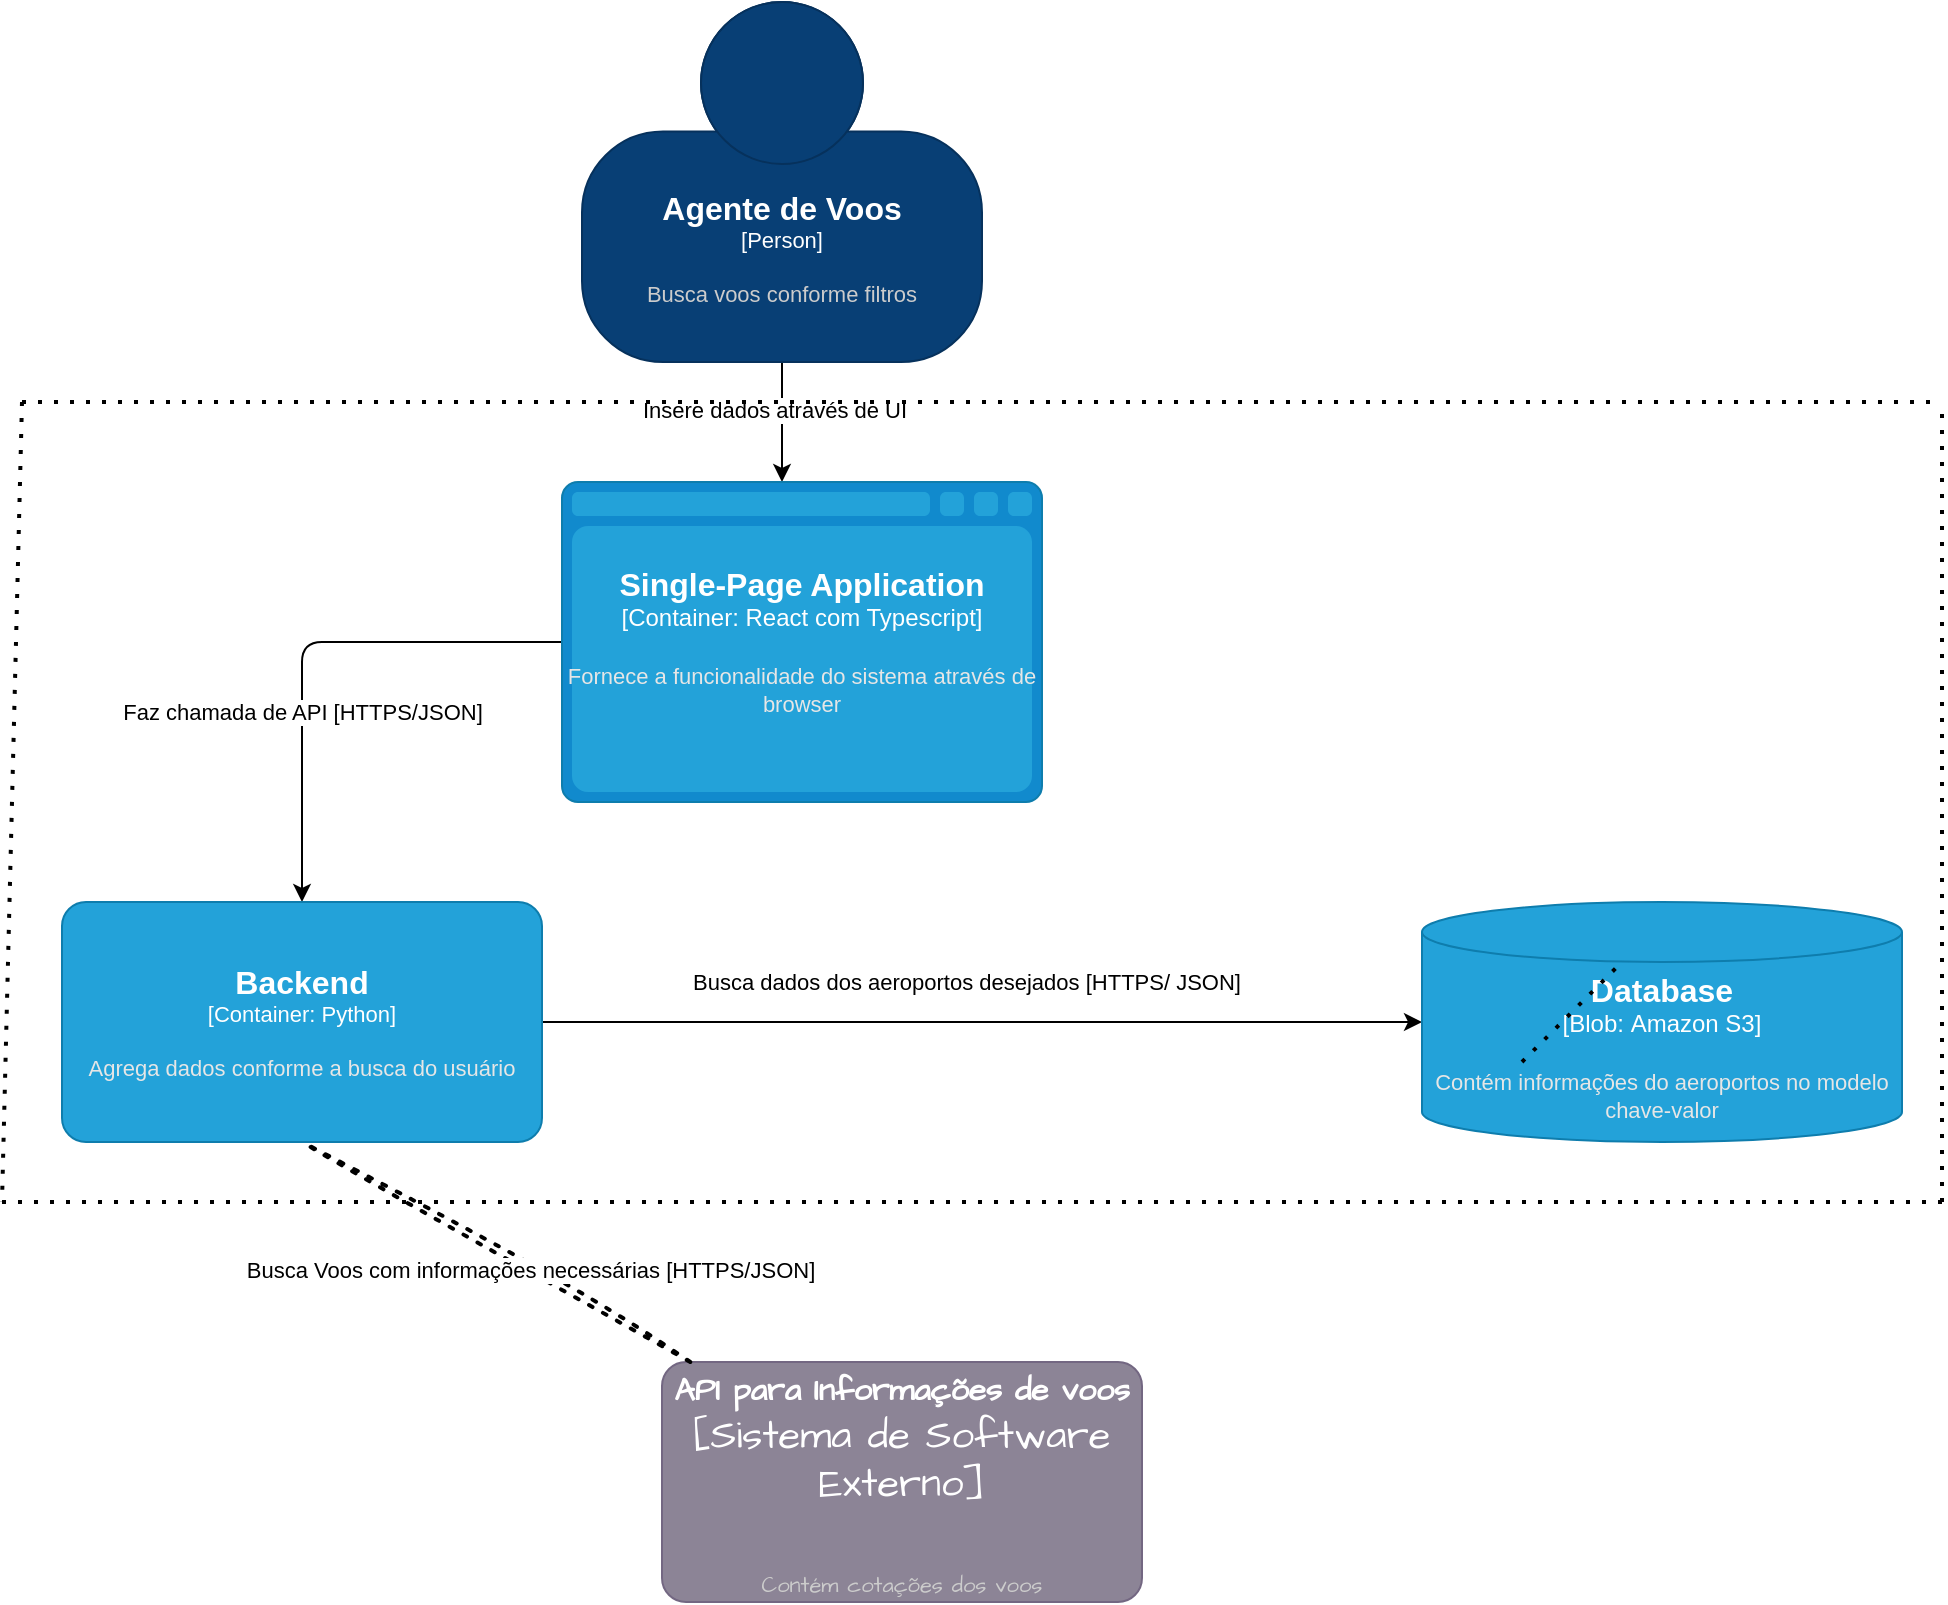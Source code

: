 <mxfile version="21.6.8" type="device">
  <diagram name="Página-1" id="hggGuTHQoSQC-ucmX2Cq">
    <mxGraphModel dx="2074" dy="1078" grid="1" gridSize="10" guides="1" tooltips="1" connect="1" arrows="1" fold="1" page="1" pageScale="1" pageWidth="827" pageHeight="1169" math="0" shadow="0">
      <root>
        <mxCell id="0" />
        <mxCell id="1" parent="0" />
        <mxCell id="6Yyt5d0ClRihnl-UcYKp-19" value="" style="edgeStyle=orthogonalEdgeStyle;rounded=0;orthogonalLoop=1;jettySize=auto;html=1;" parent="1" source="_RVhNtBqw241-2jr9d2B-1" target="_RVhNtBqw241-2jr9d2B-3" edge="1">
          <mxGeometry relative="1" as="geometry">
            <Array as="points">
              <mxPoint x="430" y="270" />
              <mxPoint x="430" y="270" />
            </Array>
          </mxGeometry>
        </mxCell>
        <mxCell id="6Yyt5d0ClRihnl-UcYKp-20" value="Insere dados através de UI" style="edgeLabel;html=1;align=center;verticalAlign=middle;resizable=0;points=[];" parent="6Yyt5d0ClRihnl-UcYKp-19" vertex="1" connectable="0">
          <mxGeometry x="-0.2" y="-4" relative="1" as="geometry">
            <mxPoint as="offset" />
          </mxGeometry>
        </mxCell>
        <object placeholders="1" c4Name="Agente de Voos" c4Type="Person" c4Description="Busca voos conforme filtros" label="&lt;font style=&quot;font-size: 16px&quot;&gt;&lt;b&gt;%c4Name%&lt;/b&gt;&lt;/font&gt;&lt;div&gt;[%c4Type%]&lt;/div&gt;&lt;br&gt;&lt;div&gt;&lt;font style=&quot;font-size: 11px&quot;&gt;&lt;font color=&quot;#cccccc&quot;&gt;%c4Description%&lt;/font&gt;&lt;/div&gt;" id="_RVhNtBqw241-2jr9d2B-1">
          <mxCell style="html=1;fontSize=11;dashed=0;whiteSpace=wrap;fillColor=#083F75;strokeColor=#06315C;fontColor=#ffffff;shape=mxgraph.c4.person2;align=center;metaEdit=1;points=[[0.5,0,0],[1,0.5,0],[1,0.75,0],[0.75,1,0],[0.5,1,0],[0.25,1,0],[0,0.75,0],[0,0.5,0]];resizable=0;rounded=1;" parent="1" vertex="1">
            <mxGeometry x="330" y="40" width="200" height="180" as="geometry" />
          </mxCell>
        </object>
        <mxCell id="6Yyt5d0ClRihnl-UcYKp-11" value="" style="edgeStyle=orthogonalEdgeStyle;rounded=1;hachureGap=4;orthogonalLoop=1;jettySize=auto;html=1;fontFamily=Architects Daughter;fontSource=https%3A%2F%2Ffonts.googleapis.com%2Fcss%3Ffamily%3DArchitects%2BDaughter;fontSize=16;" parent="1" source="_RVhNtBqw241-2jr9d2B-3" target="_RVhNtBqw241-2jr9d2B-4" edge="1">
          <mxGeometry relative="1" as="geometry" />
        </mxCell>
        <mxCell id="6Yyt5d0ClRihnl-UcYKp-16" value="Faz chamada de API [HTTPS/JSON]" style="edgeLabel;html=1;align=center;verticalAlign=middle;resizable=0;points=[];" parent="6Yyt5d0ClRihnl-UcYKp-11" vertex="1" connectable="0">
          <mxGeometry x="0.265" relative="1" as="geometry">
            <mxPoint as="offset" />
          </mxGeometry>
        </mxCell>
        <object placeholders="1" c4Type="Single-Page Application" c4Container="Container" c4Technology="React com Typescript" c4Description="Fornece a funcionalidade do sistema através de browser" label="&lt;font style=&quot;font-size: 16px&quot;&gt;&lt;b&gt;%c4Type%&lt;/b&gt;&lt;/font&gt;&lt;div&gt;[%c4Container%:&amp;nbsp;%c4Technology%]&lt;/div&gt;&lt;br&gt;&lt;div&gt;&lt;font style=&quot;font-size: 11px&quot;&gt;&lt;font color=&quot;#E6E6E6&quot;&gt;%c4Description%&lt;/font&gt;&lt;/div&gt;" id="_RVhNtBqw241-2jr9d2B-3">
          <mxCell style="shape=mxgraph.c4.webBrowserContainer2;whiteSpace=wrap;html=1;boundedLbl=1;rounded=1;labelBackgroundColor=none;strokeColor=#118ACD;fillColor=#23A2D9;strokeColor=#118ACD;strokeColor2=#0E7DAD;fontSize=12;fontColor=#ffffff;align=center;metaEdit=1;points=[[0.5,0,0],[1,0.25,0],[1,0.5,0],[1,0.75,0],[0.5,1,0],[0,0.75,0],[0,0.5,0],[0,0.25,0]];resizable=0;" parent="1" vertex="1">
            <mxGeometry x="320" y="280" width="240" height="160" as="geometry" />
          </mxCell>
        </object>
        <mxCell id="6Yyt5d0ClRihnl-UcYKp-13" value="" style="edgeStyle=orthogonalEdgeStyle;rounded=1;hachureGap=4;orthogonalLoop=1;jettySize=auto;html=1;fontFamily=Helvetica;fontSize=16;strokeColor=none;entryX=-0.021;entryY=0.446;entryDx=0;entryDy=0;entryPerimeter=0;" parent="1" source="_RVhNtBqw241-2jr9d2B-4" target="6Yyt5d0ClRihnl-UcYKp-1" edge="1">
          <mxGeometry relative="1" as="geometry" />
        </mxCell>
        <mxCell id="6Yyt5d0ClRihnl-UcYKp-14" value="" style="edgeStyle=orthogonalEdgeStyle;rounded=0;orthogonalLoop=1;jettySize=auto;html=1;entryX=0;entryY=0.5;entryDx=0;entryDy=0;entryPerimeter=0;" parent="1" source="_RVhNtBqw241-2jr9d2B-4" target="6Yyt5d0ClRihnl-UcYKp-1" edge="1">
          <mxGeometry relative="1" as="geometry" />
        </mxCell>
        <mxCell id="6Yyt5d0ClRihnl-UcYKp-15" value="Busca dados dos aeroportos desejados [HTTPS/ JSON]" style="edgeLabel;html=1;align=center;verticalAlign=middle;resizable=0;points=[];" parent="6Yyt5d0ClRihnl-UcYKp-14" vertex="1" connectable="0">
          <mxGeometry x="-0.162" y="-4" relative="1" as="geometry">
            <mxPoint x="27" y="-24" as="offset" />
          </mxGeometry>
        </mxCell>
        <object placeholders="1" c4Name="Backend" c4Type="Container" c4Technology="Python" c4Description="Agrega dados conforme a busca do usuário" label="&lt;font style=&quot;font-size: 16px&quot;&gt;&lt;b&gt;%c4Name%&lt;/b&gt;&lt;/font&gt;&lt;div&gt;[%c4Type%: %c4Technology%]&lt;/div&gt;&lt;br&gt;&lt;div&gt;&lt;font style=&quot;font-size: 11px&quot;&gt;&lt;font color=&quot;#E6E6E6&quot;&gt;%c4Description%&lt;/font&gt;&lt;/div&gt;" id="_RVhNtBqw241-2jr9d2B-4">
          <mxCell style="rounded=1;whiteSpace=wrap;html=1;fontSize=11;labelBackgroundColor=none;fillColor=#23A2D9;fontColor=#ffffff;align=center;arcSize=10;strokeColor=#0E7DAD;metaEdit=1;resizable=0;points=[[0.25,0,0],[0.5,0,0],[0.75,0,0],[1,0.25,0],[1,0.5,0],[1,0.75,0],[0.75,1,0],[0.5,1,0],[0.25,1,0],[0,0.75,0],[0,0.5,0],[0,0.25,0]];" parent="1" vertex="1">
            <mxGeometry x="70" y="490" width="240" height="120" as="geometry" />
          </mxCell>
        </object>
        <object placeholders="1" c4Type="Database" c4Container="Blob" c4Technology="Amazon S3" c4Description="Contém informações do aeroportos no modelo chave-valor" label="&lt;font style=&quot;font-size: 16px&quot;&gt;&lt;b&gt;%c4Type%&lt;/b&gt;&lt;/font&gt;&lt;div&gt;[%c4Container%:&amp;nbsp;%c4Technology%]&lt;/div&gt;&lt;br&gt;&lt;div&gt;&lt;font style=&quot;font-size: 11px&quot;&gt;&lt;font color=&quot;#E6E6E6&quot;&gt;%c4Description%&lt;/font&gt;&lt;/div&gt;" id="6Yyt5d0ClRihnl-UcYKp-1">
          <mxCell style="shape=cylinder3;size=15;whiteSpace=wrap;html=1;boundedLbl=1;rounded=1;labelBackgroundColor=none;fillColor=#23A2D9;fontSize=12;fontColor=#ffffff;align=center;strokeColor=#0E7DAD;metaEdit=1;points=[[0.5,0,0],[1,0.25,0],[1,0.5,0],[1,0.75,0],[0.5,1,0],[0,0.75,0],[0,0.5,0],[0,0.25,0]];resizable=0;" parent="1" vertex="1">
            <mxGeometry x="750" y="490" width="240" height="120" as="geometry" />
          </mxCell>
        </object>
        <object placeholders="1" c4Name="API para Informações de voos" c4Type="Sistema de Software Externo" c4Description="Contém cotações dos voos" label="&lt;font style=&quot;font-size: 16px&quot;&gt;&lt;b&gt;%c4Name%&lt;/b&gt;&lt;/font&gt;&lt;div&gt;[%c4Type%]&lt;/div&gt;&lt;br&gt;&lt;div&gt;&lt;font style=&quot;font-size: 11px&quot;&gt;&lt;font color=&quot;#cccccc&quot;&gt;%c4Description%&lt;/font&gt;&lt;/div&gt;" id="6Yyt5d0ClRihnl-UcYKp-8">
          <mxCell style="rounded=1;whiteSpace=wrap;html=1;labelBackgroundColor=none;fillColor=#8C8496;fontColor=#ffffff;align=center;arcSize=10;strokeColor=#736782;metaEdit=1;resizable=0;points=[[0.25,0,0],[0.5,0,0],[0.75,0,0],[1,0.25,0],[1,0.5,0],[1,0.75,0],[0.75,1,0],[0.5,1,0],[0.25,1,0],[0,0.75,0],[0,0.5,0],[0,0.25,0]];hachureGap=4;fontFamily=Architects Daughter;fontSource=https%3A%2F%2Ffonts.googleapis.com%2Fcss%3Ffamily%3DArchitects%2BDaughter;fontSize=20;" parent="1" vertex="1">
            <mxGeometry x="370" y="720" width="240" height="120" as="geometry" />
          </mxCell>
        </object>
        <mxCell id="6Yyt5d0ClRihnl-UcYKp-17" value="" style="endArrow=none;dashed=1;html=1;dashPattern=1 3;strokeWidth=2;rounded=0;sketch=1;hachureGap=4;jiggle=2;curveFitting=1;fontFamily=Architects Daughter;fontSource=https%3A%2F%2Ffonts.googleapis.com%2Fcss%3Ffamily%3DArchitects%2BDaughter;fontSize=16;entryX=0.5;entryY=1;entryDx=0;entryDy=0;entryPerimeter=0;verticalAlign=bottom;" parent="1" source="6Yyt5d0ClRihnl-UcYKp-8" target="_RVhNtBqw241-2jr9d2B-4" edge="1">
          <mxGeometry width="50" height="50" relative="1" as="geometry">
            <mxPoint x="190" y="790" as="sourcePoint" />
            <mxPoint x="10" y="680" as="targetPoint" />
          </mxGeometry>
        </mxCell>
        <mxCell id="6Yyt5d0ClRihnl-UcYKp-18" value="Busca Voos com informações necessárias [HTTPS/JSON]" style="edgeLabel;html=1;align=center;verticalAlign=middle;resizable=0;points=[];" parent="6Yyt5d0ClRihnl-UcYKp-17" vertex="1" connectable="0">
          <mxGeometry x="-0.141" y="1" relative="1" as="geometry">
            <mxPoint x="4" as="offset" />
          </mxGeometry>
        </mxCell>
        <mxCell id="Ir693kF-t0H1RMWPuTh9-1" value="" style="endArrow=none;dashed=1;html=1;dashPattern=1 3;strokeWidth=2;rounded=0;" edge="1" parent="1">
          <mxGeometry width="50" height="50" relative="1" as="geometry">
            <mxPoint x="800" y="570" as="sourcePoint" />
            <mxPoint x="850" y="520" as="targetPoint" />
          </mxGeometry>
        </mxCell>
        <mxCell id="Ir693kF-t0H1RMWPuTh9-2" value="" style="endArrow=none;dashed=1;html=1;dashPattern=1 3;strokeWidth=2;rounded=0;" edge="1" parent="1">
          <mxGeometry width="50" height="50" relative="1" as="geometry">
            <mxPoint x="50" y="240" as="sourcePoint" />
            <mxPoint x="1010" y="240" as="targetPoint" />
          </mxGeometry>
        </mxCell>
        <mxCell id="Ir693kF-t0H1RMWPuTh9-3" value="" style="endArrow=none;dashed=1;html=1;dashPattern=1 3;strokeWidth=2;rounded=0;" edge="1" parent="1">
          <mxGeometry width="50" height="50" relative="1" as="geometry">
            <mxPoint x="40" y="640" as="sourcePoint" />
            <mxPoint x="1010" y="640" as="targetPoint" />
          </mxGeometry>
        </mxCell>
        <mxCell id="Ir693kF-t0H1RMWPuTh9-4" value="" style="endArrow=none;dashed=1;html=1;dashPattern=1 3;strokeWidth=2;rounded=0;" edge="1" parent="1">
          <mxGeometry width="50" height="50" relative="1" as="geometry">
            <mxPoint x="1010" y="640" as="sourcePoint" />
            <mxPoint x="1010" y="240" as="targetPoint" />
          </mxGeometry>
        </mxCell>
        <mxCell id="Ir693kF-t0H1RMWPuTh9-5" value="" style="endArrow=none;dashed=1;html=1;dashPattern=1 3;strokeWidth=2;rounded=0;" edge="1" parent="1">
          <mxGeometry width="50" height="50" relative="1" as="geometry">
            <mxPoint x="50" y="240" as="sourcePoint" />
            <mxPoint x="40" y="640" as="targetPoint" />
          </mxGeometry>
        </mxCell>
      </root>
    </mxGraphModel>
  </diagram>
</mxfile>
